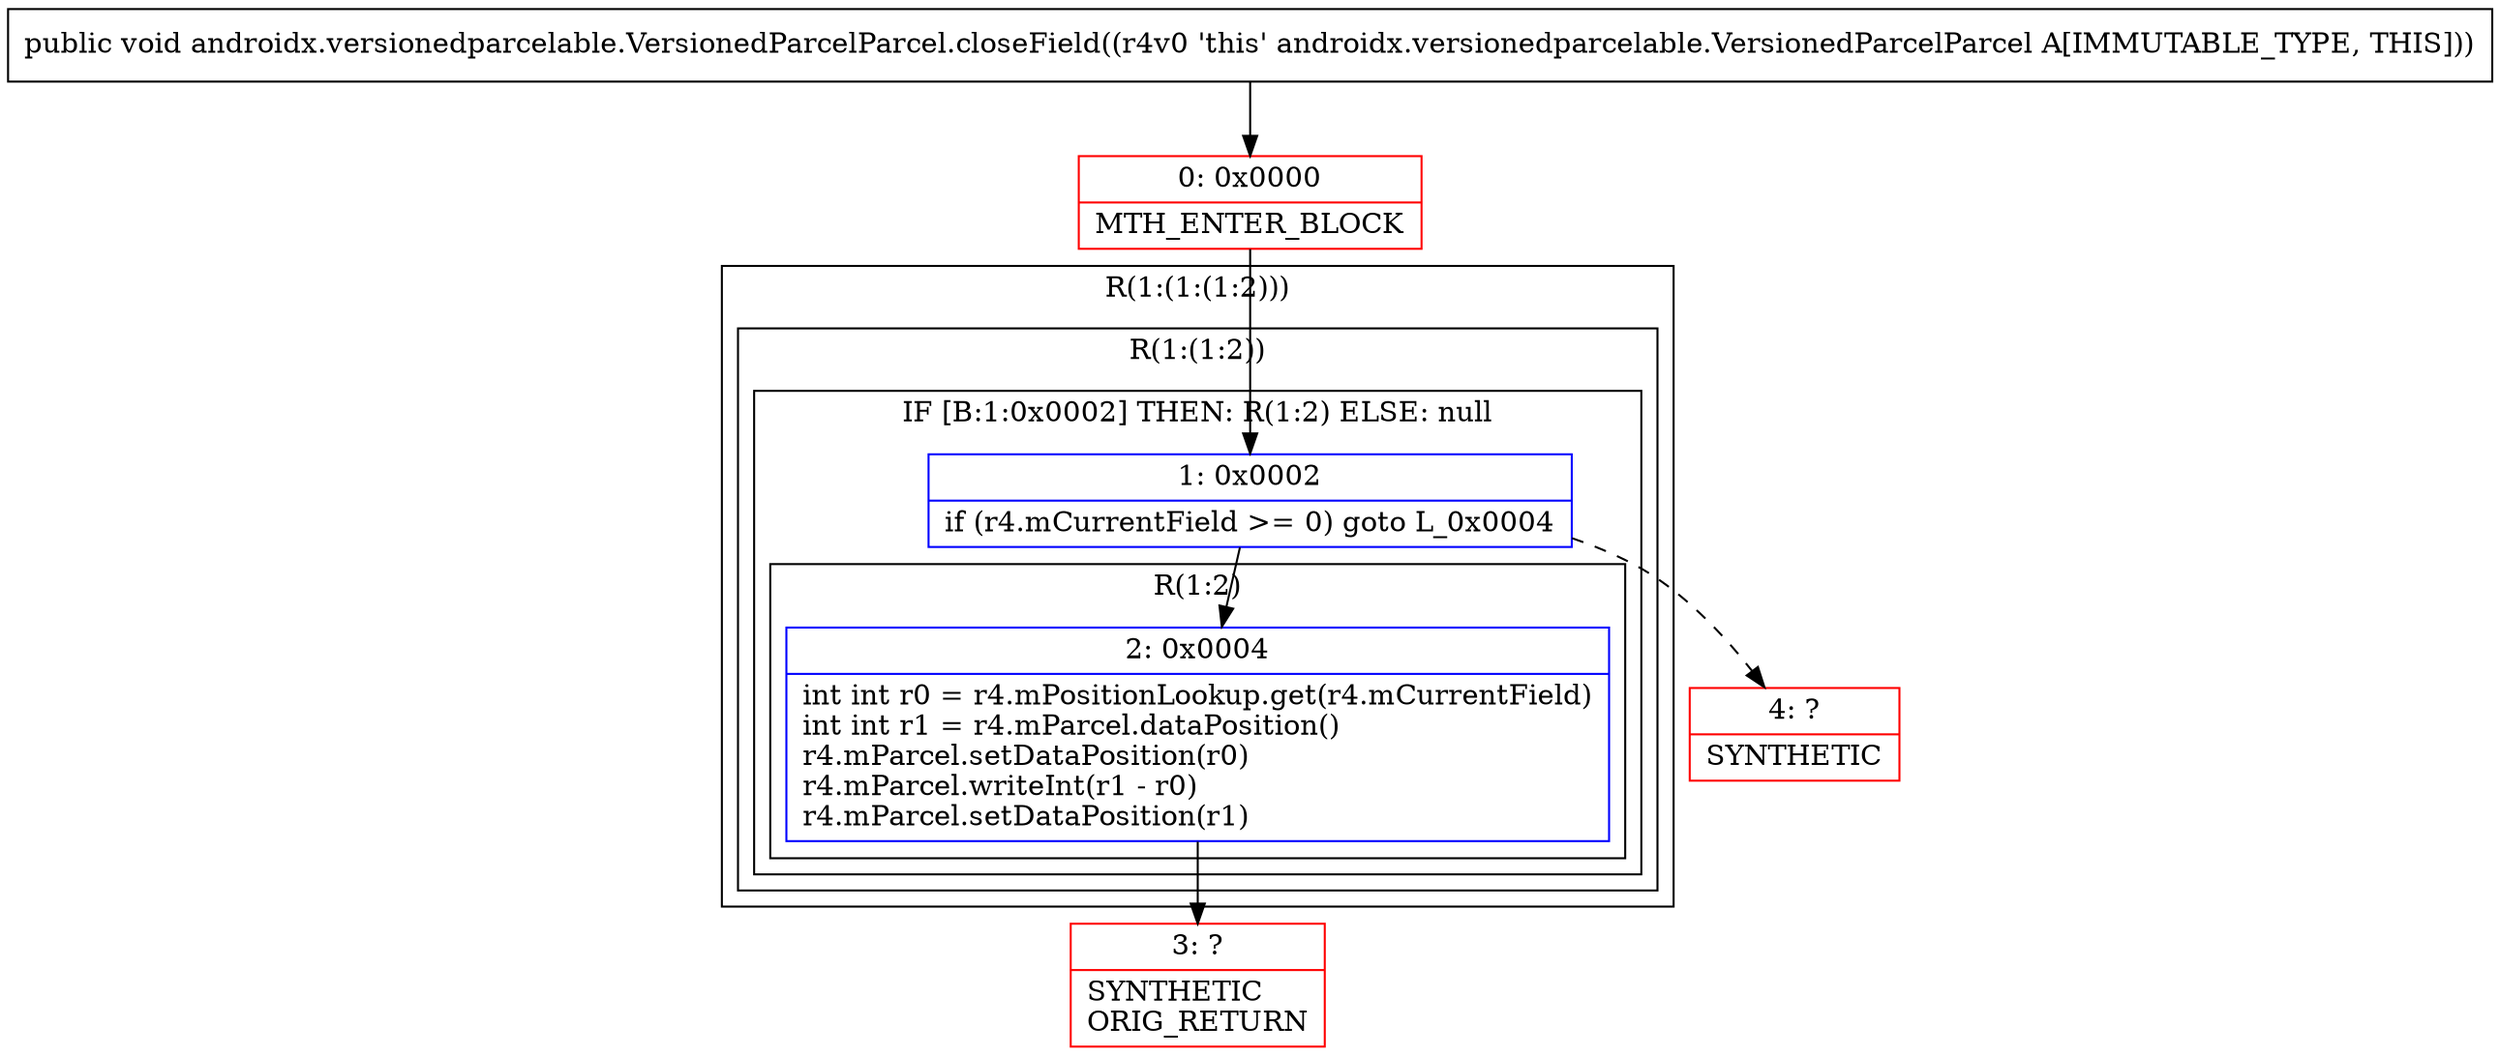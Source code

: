 digraph "CFG forandroidx.versionedparcelable.VersionedParcelParcel.closeField()V" {
subgraph cluster_Region_1473405501 {
label = "R(1:(1:(1:2)))";
node [shape=record,color=blue];
subgraph cluster_Region_1849059207 {
label = "R(1:(1:2))";
node [shape=record,color=blue];
subgraph cluster_IfRegion_1910877114 {
label = "IF [B:1:0x0002] THEN: R(1:2) ELSE: null";
node [shape=record,color=blue];
Node_1 [shape=record,label="{1\:\ 0x0002|if (r4.mCurrentField \>= 0) goto L_0x0004\l}"];
subgraph cluster_Region_47398290 {
label = "R(1:2)";
node [shape=record,color=blue];
Node_2 [shape=record,label="{2\:\ 0x0004|int int r0 = r4.mPositionLookup.get(r4.mCurrentField)\lint int r1 = r4.mParcel.dataPosition()\lr4.mParcel.setDataPosition(r0)\lr4.mParcel.writeInt(r1 \- r0)\lr4.mParcel.setDataPosition(r1)\l}"];
}
}
}
}
Node_0 [shape=record,color=red,label="{0\:\ 0x0000|MTH_ENTER_BLOCK\l}"];
Node_3 [shape=record,color=red,label="{3\:\ ?|SYNTHETIC\lORIG_RETURN\l}"];
Node_4 [shape=record,color=red,label="{4\:\ ?|SYNTHETIC\l}"];
MethodNode[shape=record,label="{public void androidx.versionedparcelable.VersionedParcelParcel.closeField((r4v0 'this' androidx.versionedparcelable.VersionedParcelParcel A[IMMUTABLE_TYPE, THIS])) }"];
MethodNode -> Node_0;
Node_1 -> Node_2;
Node_1 -> Node_4[style=dashed];
Node_2 -> Node_3;
Node_0 -> Node_1;
}

